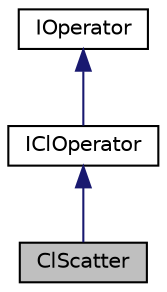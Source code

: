 digraph "ClScatter"
{
 // LATEX_PDF_SIZE
  edge [fontname="Helvetica",fontsize="10",labelfontname="Helvetica",labelfontsize="10"];
  node [fontname="Helvetica",fontsize="10",shape=record];
  Node1 [label="ClScatter",height=0.2,width=0.4,color="black", fillcolor="grey75", style="filled", fontcolor="black",tooltip="Basic operator to execute Scatter on OpenCL."];
  Node2 -> Node1 [dir="back",color="midnightblue",fontsize="10",style="solid",fontname="Helvetica"];
  Node2 [label="IClOperator",height=0.2,width=0.4,color="black", fillcolor="white", style="filled",URL="$classarm__compute_1_1experimental_1_1_i_c_l_operator.xhtml",tooltip="Basic interface for functions which have a single async CL kernel."];
  Node3 -> Node2 [dir="back",color="midnightblue",fontsize="10",style="solid",fontname="Helvetica"];
  Node3 [label="IOperator",height=0.2,width=0.4,color="black", fillcolor="white", style="filled",URL="$classarm__compute_1_1experimental_1_1_i_operator.xhtml",tooltip="Base class for all async functions."];
}
